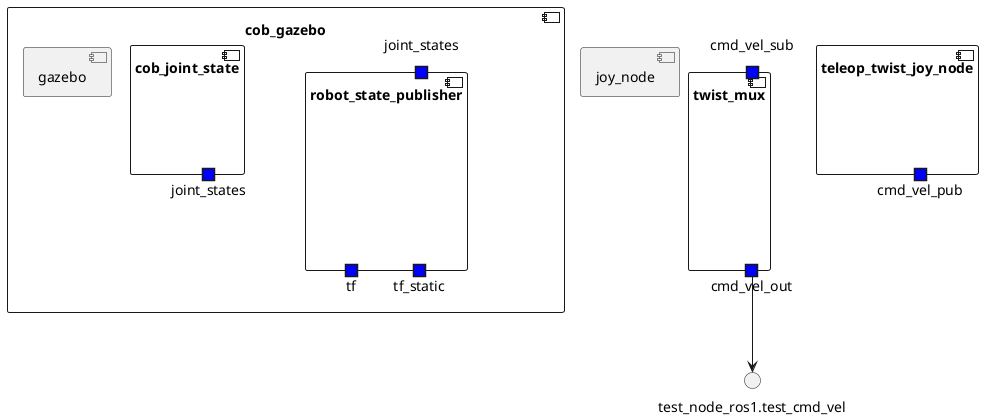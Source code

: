 @startuml

/'SUBSYSTEMS'/
component cob_gazebo {
  component gazebo {

/' PORTS DEFINED AS AVAILABLE IN THE ROSSYSTEM FILE '/

/' PORTS FROM THE ORIGINAL NODE '/
  }

  component robot_state_publisher {

/' PORTS DEFINED AS AVAILABLE IN THE ROSSYSTEM FILE '/
    portin robot_state_publisher.joint_states as "joint_states" #blue
    portout robot_state_publisher.tf as "tf" #blue
    portout robot_state_publisher.tf_static as "tf_static" #blue

/' PORTS FROM THE ORIGINAL NODE '/
  }

  component cob_joint_state {

/' PORTS DEFINED AS AVAILABLE IN THE ROSSYSTEM FILE '/
    portout cob_joint_state.joint_states as "joint_states" #blue

/' PORTS FROM THE ORIGINAL NODE '/
  }

 }

  component joy_node {

/' PORTS DEFINED AS AVAILABLE IN THE ROSSYSTEM FILE '/

/' PORTS FROM THE ORIGINAL NODE '/
  }

  component twist_mux {

/' PORTS DEFINED AS AVAILABLE IN THE ROSSYSTEM FILE '/
    portout twist_mux.cmd_vel_out as "cmd_vel_out" #blue
    portin twist_mux.cmd_vel_sub as "cmd_vel_sub" #blue

/' PORTS FROM THE ORIGINAL NODE '/
  }

  component teleop_twist_joy_node {

/' PORTS DEFINED AS AVAILABLE IN THE ROSSYSTEM FILE '/
    portout teleop_twist_joy_node.cmd_vel_pub as "cmd_vel_pub" #blue

/' PORTS FROM THE ORIGINAL NODE '/
  }

  twist_mux.cmd_vel_out --> test_node_ros1.test_cmd_vel

@enduml